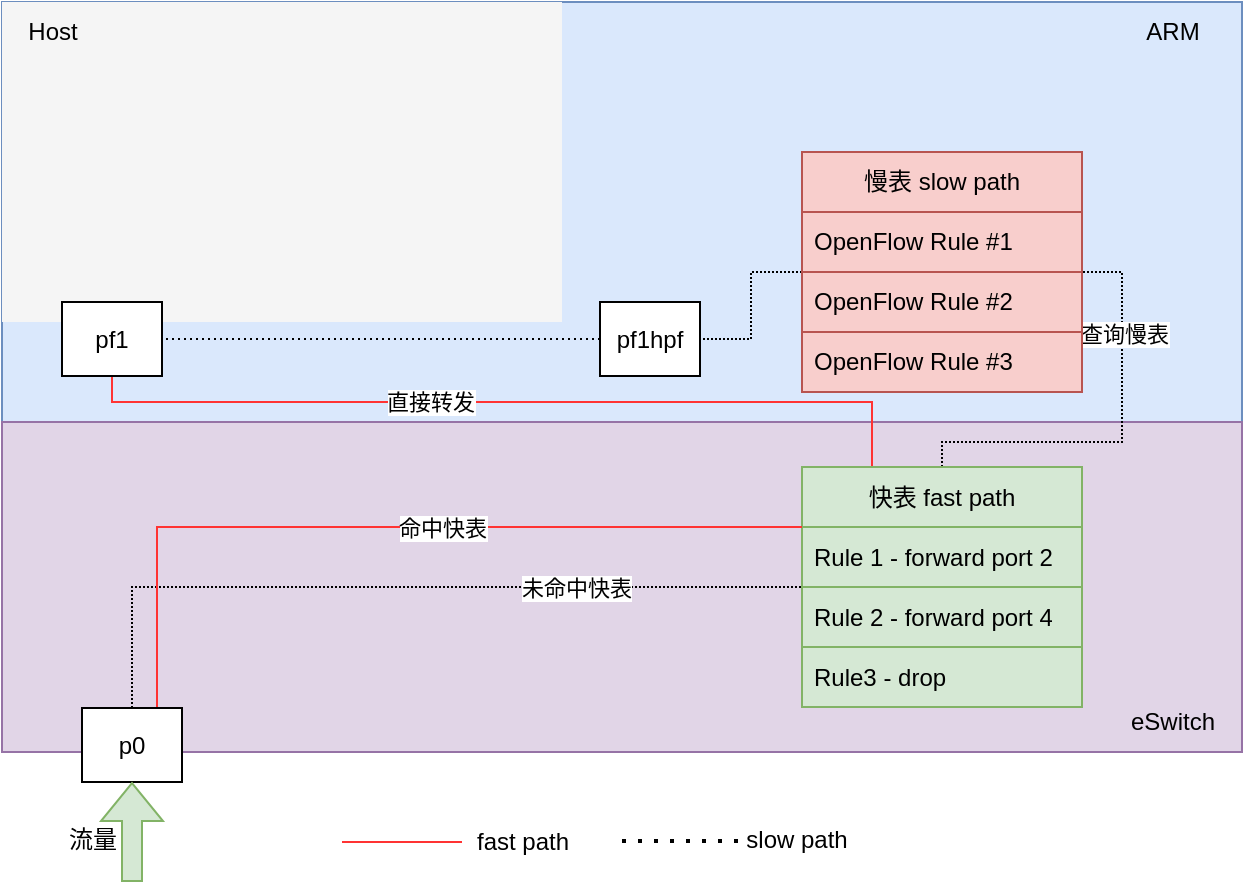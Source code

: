 <mxfile version="21.6.9" type="github">
  <diagram name="第 1 页" id="f-w1hROpVEtGUasfpLYD">
    <mxGraphModel dx="1379" dy="751" grid="1" gridSize="10" guides="1" tooltips="1" connect="1" arrows="1" fold="1" page="1" pageScale="1" pageWidth="827" pageHeight="1169" math="0" shadow="0">
      <root>
        <mxCell id="0" />
        <mxCell id="1" parent="0" />
        <mxCell id="GxHEq-_8IUy-u3DmbjPP-31" value="" style="rounded=0;whiteSpace=wrap;html=1;fillColor=#dae8fc;strokeColor=#6c8ebf;" vertex="1" parent="1">
          <mxGeometry x="90" y="220" width="620" height="210" as="geometry" />
        </mxCell>
        <mxCell id="GxHEq-_8IUy-u3DmbjPP-29" value="" style="rounded=0;whiteSpace=wrap;html=1;fillColor=#e1d5e7;strokeColor=#9673a6;" vertex="1" parent="1">
          <mxGeometry x="90" y="430" width="620" height="165" as="geometry" />
        </mxCell>
        <mxCell id="GxHEq-_8IUy-u3DmbjPP-48" style="edgeStyle=orthogonalEdgeStyle;rounded=0;orthogonalLoop=1;jettySize=auto;html=1;exitX=0.5;exitY=0;exitDx=0;exitDy=0;entryX=1;entryY=0.5;entryDx=0;entryDy=0;dashed=1;dashPattern=1 1;endArrow=none;endFill=0;" edge="1" parent="1" source="GxHEq-_8IUy-u3DmbjPP-19" target="GxHEq-_8IUy-u3DmbjPP-23">
          <mxGeometry relative="1" as="geometry">
            <Array as="points">
              <mxPoint x="560" y="440" />
              <mxPoint x="650" y="440" />
              <mxPoint x="650" y="355" />
            </Array>
          </mxGeometry>
        </mxCell>
        <mxCell id="GxHEq-_8IUy-u3DmbjPP-49" value="查询慢表" style="edgeLabel;html=1;align=center;verticalAlign=middle;resizable=0;points=[];" vertex="1" connectable="0" parent="GxHEq-_8IUy-u3DmbjPP-48">
          <mxGeometry x="0.508" y="-1" relative="1" as="geometry">
            <mxPoint as="offset" />
          </mxGeometry>
        </mxCell>
        <mxCell id="GxHEq-_8IUy-u3DmbjPP-56" style="edgeStyle=orthogonalEdgeStyle;rounded=0;orthogonalLoop=1;jettySize=auto;html=1;exitX=0.25;exitY=0;exitDx=0;exitDy=0;entryX=0.5;entryY=1;entryDx=0;entryDy=0;strokeColor=#FF3333;endArrow=none;endFill=0;" edge="1" parent="1" source="GxHEq-_8IUy-u3DmbjPP-19" target="GxHEq-_8IUy-u3DmbjPP-37">
          <mxGeometry relative="1" as="geometry">
            <Array as="points">
              <mxPoint x="525" y="420" />
              <mxPoint x="145" y="420" />
            </Array>
          </mxGeometry>
        </mxCell>
        <mxCell id="GxHEq-_8IUy-u3DmbjPP-57" value="直接转发" style="edgeLabel;html=1;align=center;verticalAlign=middle;resizable=0;points=[];" vertex="1" connectable="0" parent="GxHEq-_8IUy-u3DmbjPP-56">
          <mxGeometry x="0.192" relative="1" as="geometry">
            <mxPoint as="offset" />
          </mxGeometry>
        </mxCell>
        <mxCell id="GxHEq-_8IUy-u3DmbjPP-19" value="快表 fast path" style="swimlane;fontStyle=0;childLayout=stackLayout;horizontal=1;startSize=30;horizontalStack=0;resizeParent=1;resizeParentMax=0;resizeLast=0;collapsible=1;marginBottom=0;whiteSpace=wrap;html=1;fillColor=#d5e8d4;strokeColor=#82b366;" vertex="1" parent="1">
          <mxGeometry x="490" y="452.5" width="140" height="120" as="geometry" />
        </mxCell>
        <mxCell id="GxHEq-_8IUy-u3DmbjPP-20" value="Rule 1 - forward port 2" style="text;align=left;verticalAlign=middle;spacingLeft=4;spacingRight=4;overflow=hidden;points=[[0,0.5],[1,0.5]];portConstraint=eastwest;rotatable=0;whiteSpace=wrap;html=1;fillColor=#d5e8d4;strokeColor=#82b366;" vertex="1" parent="GxHEq-_8IUy-u3DmbjPP-19">
          <mxGeometry y="30" width="140" height="30" as="geometry" />
        </mxCell>
        <mxCell id="GxHEq-_8IUy-u3DmbjPP-21" value="Rule 2 - forward port 4" style="text;strokeColor=#82b366;fillColor=#d5e8d4;align=left;verticalAlign=middle;spacingLeft=4;spacingRight=4;overflow=hidden;points=[[0,0.5],[1,0.5]];portConstraint=eastwest;rotatable=0;whiteSpace=wrap;html=1;" vertex="1" parent="GxHEq-_8IUy-u3DmbjPP-19">
          <mxGeometry y="60" width="140" height="30" as="geometry" />
        </mxCell>
        <mxCell id="GxHEq-_8IUy-u3DmbjPP-22" value="Rule3 - drop&amp;nbsp;" style="text;strokeColor=#82b366;fillColor=#d5e8d4;align=left;verticalAlign=middle;spacingLeft=4;spacingRight=4;overflow=hidden;points=[[0,0.5],[1,0.5]];portConstraint=eastwest;rotatable=0;whiteSpace=wrap;html=1;" vertex="1" parent="GxHEq-_8IUy-u3DmbjPP-19">
          <mxGeometry y="90" width="140" height="30" as="geometry" />
        </mxCell>
        <mxCell id="GxHEq-_8IUy-u3DmbjPP-51" style="edgeStyle=orthogonalEdgeStyle;rounded=0;orthogonalLoop=1;jettySize=auto;html=1;exitX=0;exitY=0.5;exitDx=0;exitDy=0;entryX=1;entryY=0.5;entryDx=0;entryDy=0;dashed=1;dashPattern=1 1;endArrow=none;endFill=0;" edge="1" parent="1" source="GxHEq-_8IUy-u3DmbjPP-23" target="GxHEq-_8IUy-u3DmbjPP-38">
          <mxGeometry relative="1" as="geometry" />
        </mxCell>
        <mxCell id="GxHEq-_8IUy-u3DmbjPP-23" value="慢表 slow path" style="swimlane;fontStyle=0;childLayout=stackLayout;horizontal=1;startSize=30;horizontalStack=0;resizeParent=1;resizeParentMax=0;resizeLast=0;collapsible=1;marginBottom=0;whiteSpace=wrap;html=1;fillColor=#f8cecc;strokeColor=#b85450;" vertex="1" parent="1">
          <mxGeometry x="490" y="295" width="140" height="120" as="geometry" />
        </mxCell>
        <mxCell id="GxHEq-_8IUy-u3DmbjPP-24" value="OpenFlow Rule #1" style="text;strokeColor=#b85450;fillColor=#f8cecc;align=left;verticalAlign=middle;spacingLeft=4;spacingRight=4;overflow=hidden;points=[[0,0.5],[1,0.5]];portConstraint=eastwest;rotatable=0;whiteSpace=wrap;html=1;" vertex="1" parent="GxHEq-_8IUy-u3DmbjPP-23">
          <mxGeometry y="30" width="140" height="30" as="geometry" />
        </mxCell>
        <mxCell id="GxHEq-_8IUy-u3DmbjPP-25" value="OpenFlow Rule #2" style="text;strokeColor=#b85450;fillColor=#f8cecc;align=left;verticalAlign=middle;spacingLeft=4;spacingRight=4;overflow=hidden;points=[[0,0.5],[1,0.5]];portConstraint=eastwest;rotatable=0;whiteSpace=wrap;html=1;" vertex="1" parent="GxHEq-_8IUy-u3DmbjPP-23">
          <mxGeometry y="60" width="140" height="30" as="geometry" />
        </mxCell>
        <mxCell id="GxHEq-_8IUy-u3DmbjPP-26" value="OpenFlow Rule #3" style="text;strokeColor=#b85450;fillColor=#f8cecc;align=left;verticalAlign=middle;spacingLeft=4;spacingRight=4;overflow=hidden;points=[[0,0.5],[1,0.5]];portConstraint=eastwest;rotatable=0;whiteSpace=wrap;html=1;" vertex="1" parent="GxHEq-_8IUy-u3DmbjPP-23">
          <mxGeometry y="90" width="140" height="30" as="geometry" />
        </mxCell>
        <mxCell id="GxHEq-_8IUy-u3DmbjPP-30" value="eSwitch" style="text;html=1;align=center;verticalAlign=middle;resizable=0;points=[];autosize=1;strokeColor=none;fillColor=none;" vertex="1" parent="1">
          <mxGeometry x="640" y="565" width="70" height="30" as="geometry" />
        </mxCell>
        <mxCell id="GxHEq-_8IUy-u3DmbjPP-33" value="" style="rounded=0;whiteSpace=wrap;html=1;fillColor=#f5f5f5;fontColor=#333333;strokeColor=none;" vertex="1" parent="1">
          <mxGeometry x="90" y="220" width="280" height="160" as="geometry" />
        </mxCell>
        <mxCell id="GxHEq-_8IUy-u3DmbjPP-34" value="ARM" style="text;html=1;align=center;verticalAlign=middle;resizable=0;points=[];autosize=1;strokeColor=none;fillColor=none;" vertex="1" parent="1">
          <mxGeometry x="650" y="220" width="50" height="30" as="geometry" />
        </mxCell>
        <mxCell id="GxHEq-_8IUy-u3DmbjPP-35" value="Host" style="text;html=1;align=center;verticalAlign=middle;resizable=0;points=[];autosize=1;strokeColor=none;fillColor=none;" vertex="1" parent="1">
          <mxGeometry x="90" y="220" width="50" height="30" as="geometry" />
        </mxCell>
        <mxCell id="GxHEq-_8IUy-u3DmbjPP-46" style="edgeStyle=orthogonalEdgeStyle;rounded=0;orthogonalLoop=1;jettySize=auto;html=1;exitX=0.5;exitY=0;exitDx=0;exitDy=0;entryX=0;entryY=0.5;entryDx=0;entryDy=0;endArrow=none;endFill=0;dashed=1;dashPattern=1 1;" edge="1" parent="1" source="GxHEq-_8IUy-u3DmbjPP-36" target="GxHEq-_8IUy-u3DmbjPP-19">
          <mxGeometry relative="1" as="geometry" />
        </mxCell>
        <mxCell id="GxHEq-_8IUy-u3DmbjPP-47" value="未命中快表" style="edgeLabel;html=1;align=center;verticalAlign=middle;resizable=0;points=[];" vertex="1" connectable="0" parent="GxHEq-_8IUy-u3DmbjPP-46">
          <mxGeometry x="0.429" y="1" relative="1" as="geometry">
            <mxPoint y="1" as="offset" />
          </mxGeometry>
        </mxCell>
        <mxCell id="GxHEq-_8IUy-u3DmbjPP-54" style="edgeStyle=orthogonalEdgeStyle;rounded=0;orthogonalLoop=1;jettySize=auto;html=1;exitX=0.75;exitY=0;exitDx=0;exitDy=0;entryX=0;entryY=0.25;entryDx=0;entryDy=0;strokeColor=#FF3333;endArrow=none;endFill=0;" edge="1" parent="1" source="GxHEq-_8IUy-u3DmbjPP-36" target="GxHEq-_8IUy-u3DmbjPP-19">
          <mxGeometry relative="1" as="geometry" />
        </mxCell>
        <mxCell id="GxHEq-_8IUy-u3DmbjPP-55" value="命中快表" style="edgeLabel;html=1;align=center;verticalAlign=middle;resizable=0;points=[];" vertex="1" connectable="0" parent="GxHEq-_8IUy-u3DmbjPP-54">
          <mxGeometry x="0.128" y="1" relative="1" as="geometry">
            <mxPoint y="1" as="offset" />
          </mxGeometry>
        </mxCell>
        <mxCell id="GxHEq-_8IUy-u3DmbjPP-36" value="p0" style="rounded=0;whiteSpace=wrap;html=1;" vertex="1" parent="1">
          <mxGeometry x="130" y="573" width="50" height="37" as="geometry" />
        </mxCell>
        <mxCell id="GxHEq-_8IUy-u3DmbjPP-37" value="pf1" style="rounded=0;whiteSpace=wrap;html=1;" vertex="1" parent="1">
          <mxGeometry x="120" y="370" width="50" height="37" as="geometry" />
        </mxCell>
        <mxCell id="GxHEq-_8IUy-u3DmbjPP-52" style="edgeStyle=orthogonalEdgeStyle;rounded=0;orthogonalLoop=1;jettySize=auto;html=1;exitX=0;exitY=0.5;exitDx=0;exitDy=0;endArrow=none;endFill=0;dashed=1;dashPattern=1 2;" edge="1" parent="1" source="GxHEq-_8IUy-u3DmbjPP-38" target="GxHEq-_8IUy-u3DmbjPP-37">
          <mxGeometry relative="1" as="geometry" />
        </mxCell>
        <mxCell id="GxHEq-_8IUy-u3DmbjPP-38" value="pf1hpf" style="rounded=0;whiteSpace=wrap;html=1;" vertex="1" parent="1">
          <mxGeometry x="389" y="370" width="50" height="37" as="geometry" />
        </mxCell>
        <mxCell id="GxHEq-_8IUy-u3DmbjPP-39" value="" style="endArrow=none;html=1;rounded=0;strokeColor=#FF3333;" edge="1" parent="1">
          <mxGeometry width="50" height="50" relative="1" as="geometry">
            <mxPoint x="260" y="640" as="sourcePoint" />
            <mxPoint x="320" y="640" as="targetPoint" />
          </mxGeometry>
        </mxCell>
        <mxCell id="GxHEq-_8IUy-u3DmbjPP-40" value="fast path" style="text;html=1;align=center;verticalAlign=middle;resizable=0;points=[];autosize=1;strokeColor=none;fillColor=none;" vertex="1" parent="1">
          <mxGeometry x="315" y="625" width="70" height="30" as="geometry" />
        </mxCell>
        <mxCell id="GxHEq-_8IUy-u3DmbjPP-41" value="" style="endArrow=none;dashed=1;html=1;dashPattern=1 3;strokeWidth=2;rounded=0;" edge="1" parent="1">
          <mxGeometry width="50" height="50" relative="1" as="geometry">
            <mxPoint x="400" y="639.5" as="sourcePoint" />
            <mxPoint x="460" y="639.5" as="targetPoint" />
          </mxGeometry>
        </mxCell>
        <mxCell id="GxHEq-_8IUy-u3DmbjPP-42" value="slow path" style="text;html=1;align=center;verticalAlign=middle;resizable=0;points=[];autosize=1;strokeColor=none;fillColor=none;" vertex="1" parent="1">
          <mxGeometry x="452" y="624" width="70" height="30" as="geometry" />
        </mxCell>
        <mxCell id="GxHEq-_8IUy-u3DmbjPP-43" value="" style="shape=flexArrow;endArrow=classic;html=1;rounded=0;entryX=0.5;entryY=1;entryDx=0;entryDy=0;fillColor=#d5e8d4;strokeColor=#82b366;" edge="1" parent="1" target="GxHEq-_8IUy-u3DmbjPP-36">
          <mxGeometry width="50" height="50" relative="1" as="geometry">
            <mxPoint x="155" y="660" as="sourcePoint" />
            <mxPoint x="170" y="620" as="targetPoint" />
          </mxGeometry>
        </mxCell>
        <mxCell id="GxHEq-_8IUy-u3DmbjPP-44" value="流量" style="text;html=1;align=center;verticalAlign=middle;resizable=0;points=[];autosize=1;strokeColor=none;fillColor=none;" vertex="1" parent="1">
          <mxGeometry x="110" y="624" width="50" height="30" as="geometry" />
        </mxCell>
      </root>
    </mxGraphModel>
  </diagram>
</mxfile>
